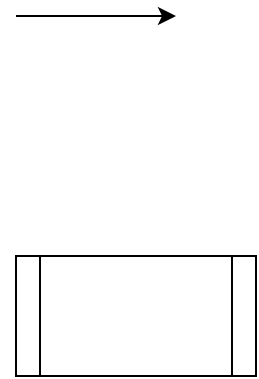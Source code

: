 <mxfile version="12.1.1" type="github" pages="1"><diagram id="pqqLZWclSR7XDBoMPrpL" name="第 1 页"><mxGraphModel dx="854" dy="449" grid="1" gridSize="10" guides="1" tooltips="1" connect="1" arrows="1" fold="1" page="1" pageScale="1" pageWidth="827" pageHeight="1169" math="0" shadow="0"><root><mxCell id="0"/><mxCell id="1" parent="0"/><mxCell id="5DbwA5_WQ67M7GmyVpjb-3" value="" style="edgeStyle=orthogonalEdgeStyle;rounded=0;orthogonalLoop=1;jettySize=auto;html=1;" parent="1" edge="1"><mxGeometry relative="1" as="geometry"><mxPoint x="100" y="60" as="sourcePoint"/><mxPoint x="180" y="60" as="targetPoint"/></mxGeometry></mxCell><mxCell id="5DbwA5_WQ67M7GmyVpjb-4" value="" style="shape=process;whiteSpace=wrap;html=1;backgroundOutline=1;" parent="1" vertex="1"><mxGeometry x="100" y="180" width="120" height="60" as="geometry"/></mxCell></root></mxGraphModel></diagram></mxfile>